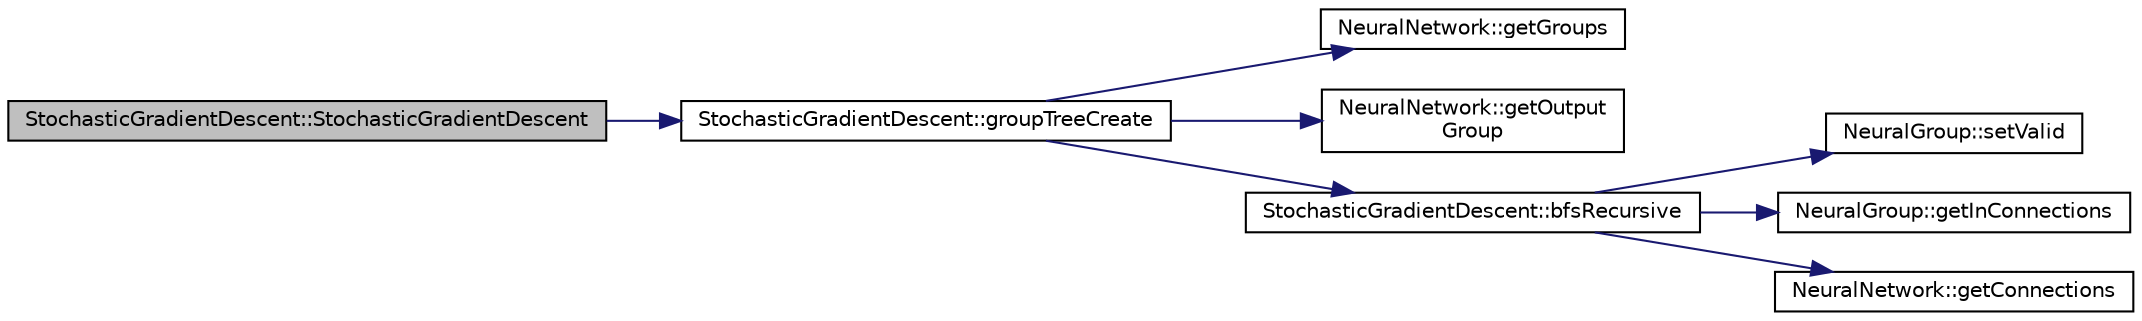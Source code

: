 digraph "StochasticGradientDescent::StochasticGradientDescent"
{
  edge [fontname="Helvetica",fontsize="10",labelfontname="Helvetica",labelfontsize="10"];
  node [fontname="Helvetica",fontsize="10",shape=record];
  rankdir="LR";
  Node1 [label="StochasticGradientDescent::StochasticGradientDescent",height=0.2,width=0.4,color="black", fillcolor="grey75", style="filled", fontcolor="black"];
  Node1 -> Node2 [color="midnightblue",fontsize="10",style="solid",fontname="Helvetica"];
  Node2 [label="StochasticGradientDescent::groupTreeCreate",height=0.2,width=0.4,color="black", fillcolor="white", style="filled",URL="$class_gradient_base.html#ac8aec8596d28b68493d9b4fb0f833c92"];
  Node2 -> Node3 [color="midnightblue",fontsize="10",style="solid",fontname="Helvetica"];
  Node3 [label="NeuralNetwork::getGroups",height=0.2,width=0.4,color="black", fillcolor="white", style="filled",URL="$class_neural_network.html#ae98e9be1e09a24ce437083030db067b0"];
  Node2 -> Node4 [color="midnightblue",fontsize="10",style="solid",fontname="Helvetica"];
  Node4 [label="NeuralNetwork::getOutput\lGroup",height=0.2,width=0.4,color="black", fillcolor="white", style="filled",URL="$class_neural_network.html#aa16b5e7dc76f9af0a86daf2d24072b44"];
  Node2 -> Node5 [color="midnightblue",fontsize="10",style="solid",fontname="Helvetica"];
  Node5 [label="StochasticGradientDescent::bfsRecursive",height=0.2,width=0.4,color="black", fillcolor="white", style="filled",URL="$class_gradient_base.html#acc7480de67538a9712a88dabf6131640"];
  Node5 -> Node6 [color="midnightblue",fontsize="10",style="solid",fontname="Helvetica"];
  Node6 [label="NeuralGroup::setValid",height=0.2,width=0.4,color="black", fillcolor="white", style="filled",URL="$class_neural_group.html#a35c4097bb9d3be9198462692a1b33920"];
  Node5 -> Node7 [color="midnightblue",fontsize="10",style="solid",fontname="Helvetica"];
  Node7 [label="NeuralGroup::getInConnections",height=0.2,width=0.4,color="black", fillcolor="white", style="filled",URL="$class_neural_group.html#a593b023c9e06107475f286cf2104b804"];
  Node5 -> Node8 [color="midnightblue",fontsize="10",style="solid",fontname="Helvetica"];
  Node8 [label="NeuralNetwork::getConnections",height=0.2,width=0.4,color="black", fillcolor="white", style="filled",URL="$class_neural_network.html#a4bd338c0ad1700017a082084bb682b83"];
}
